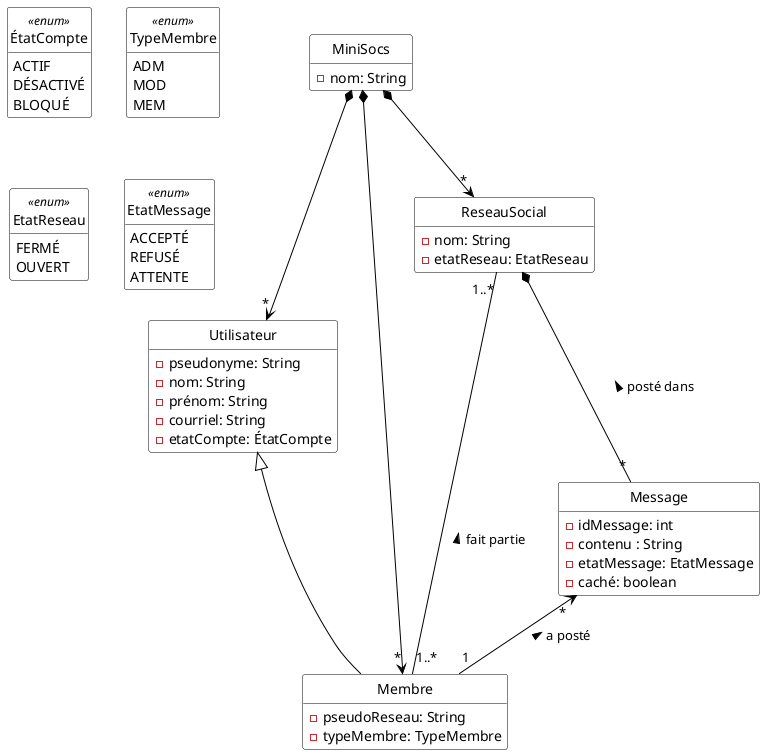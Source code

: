 @startuml

'Diagramme de classes (PlantUML)'

'Configuration charte graphique'
hide empty methods
hide circle
skinparam class {
  BackgroundColor White
  ArrowColor Black
  BorderColor Black
}

'Classes, énumérations, etc.'

class MiniSocs {
  - nom: String
}
class Utilisateur {
  - pseudonyme: String
  - nom: String
  - prénom: String
  - courriel: String
  - etatCompte: ÉtatCompte
}
enum ÉtatCompte <<enum>> {
  ACTIF
  DÉSACTIVÉ
  BLOQUÉ
}
class Membre {
  - pseudoReseau: String
  - typeMembre: TypeMembre
}
enum TypeMembre <<enum>> {
  ADM
  MOD
  MEM
}
class ReseauSocial {
  - nom: String
  - etatReseau: EtatReseau
}
enum EtatReseau <<enum>> {
  FERMÉ
  OUVERT
}
class Message {
  - idMessage: int
  - contenu : String
  - etatMessage: EtatMessage
  - caché: boolean
}
enum EtatMessage <<enum>> {
  ACCEPTÉ
  REFUSÉ
  ATTENTE
}

'Associations, etc.'
MiniSocs *--> "*" Utilisateur
MiniSocs *--> "*" Membre
MiniSocs *--> "*" ReseauSocial
Utilisateur <|-- Membre
ReseauSocial "1..*" -- "1..*" Membre : < fait partie
Message "*"<-- "1" Membre : < a posté
ReseauSocial *-- "*" Message : < posté dans

'Au besoin, aides pour le positionnement'

@enduml